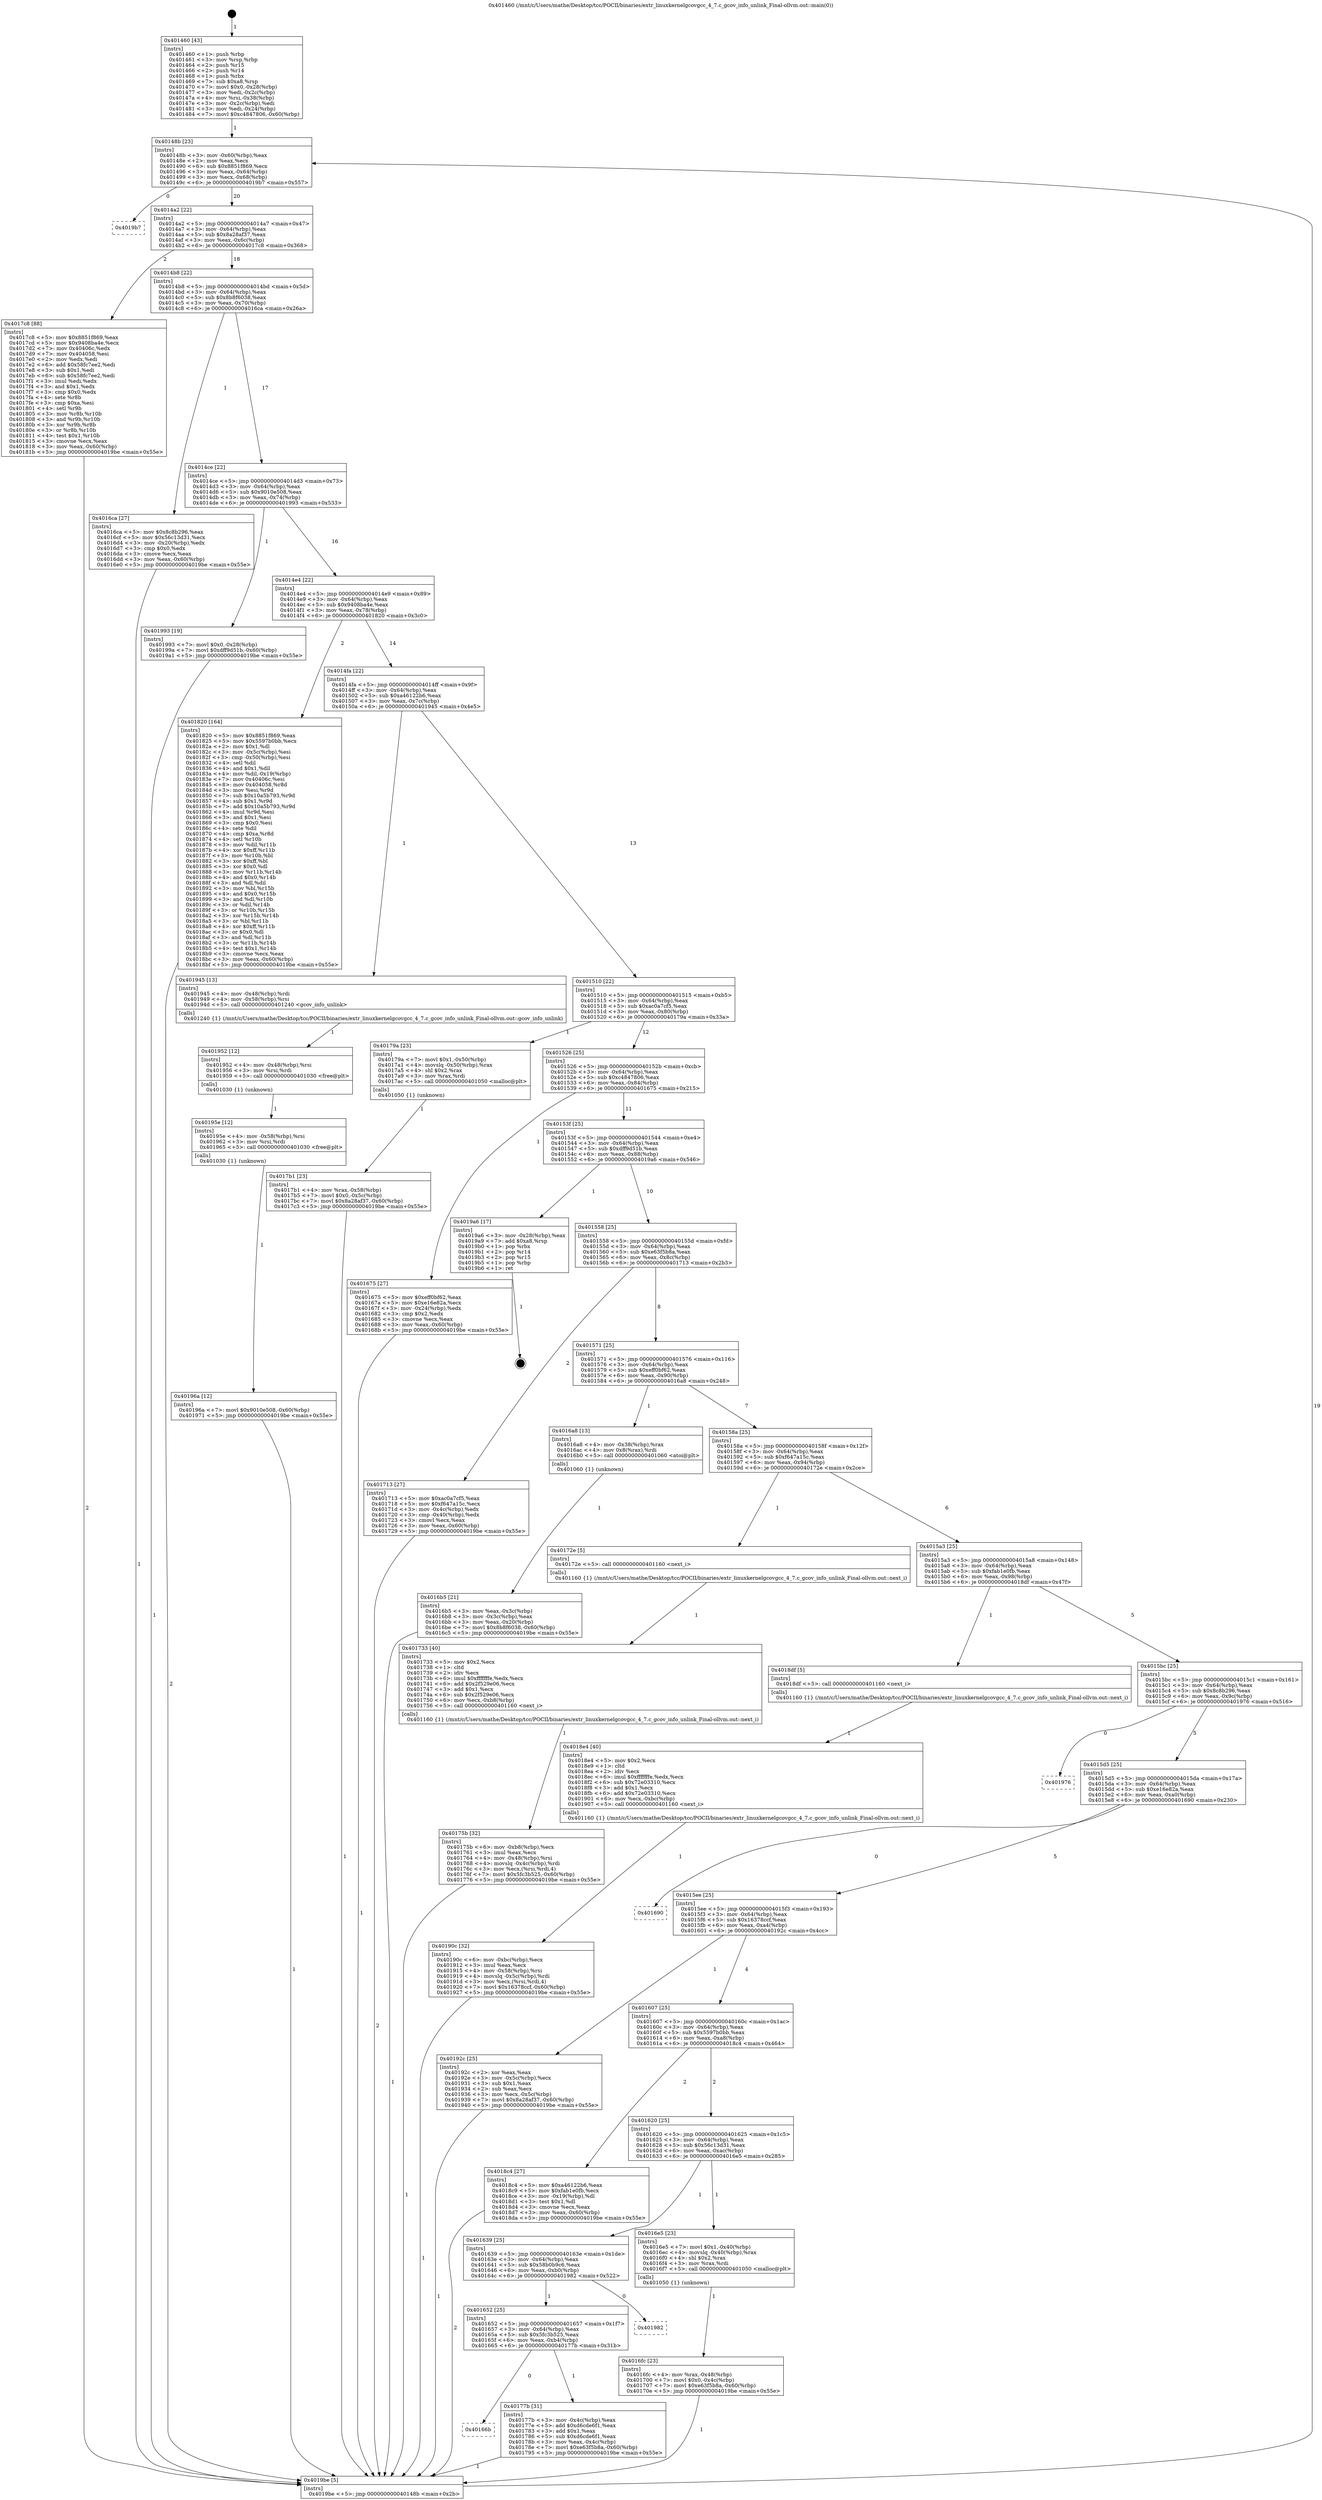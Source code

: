 digraph "0x401460" {
  label = "0x401460 (/mnt/c/Users/mathe/Desktop/tcc/POCII/binaries/extr_linuxkernelgcovgcc_4_7.c_gcov_info_unlink_Final-ollvm.out::main(0))"
  labelloc = "t"
  node[shape=record]

  Entry [label="",width=0.3,height=0.3,shape=circle,fillcolor=black,style=filled]
  "0x40148b" [label="{
     0x40148b [23]\l
     | [instrs]\l
     &nbsp;&nbsp;0x40148b \<+3\>: mov -0x60(%rbp),%eax\l
     &nbsp;&nbsp;0x40148e \<+2\>: mov %eax,%ecx\l
     &nbsp;&nbsp;0x401490 \<+6\>: sub $0x8851f869,%ecx\l
     &nbsp;&nbsp;0x401496 \<+3\>: mov %eax,-0x64(%rbp)\l
     &nbsp;&nbsp;0x401499 \<+3\>: mov %ecx,-0x68(%rbp)\l
     &nbsp;&nbsp;0x40149c \<+6\>: je 00000000004019b7 \<main+0x557\>\l
  }"]
  "0x4019b7" [label="{
     0x4019b7\l
  }", style=dashed]
  "0x4014a2" [label="{
     0x4014a2 [22]\l
     | [instrs]\l
     &nbsp;&nbsp;0x4014a2 \<+5\>: jmp 00000000004014a7 \<main+0x47\>\l
     &nbsp;&nbsp;0x4014a7 \<+3\>: mov -0x64(%rbp),%eax\l
     &nbsp;&nbsp;0x4014aa \<+5\>: sub $0x8a28af37,%eax\l
     &nbsp;&nbsp;0x4014af \<+3\>: mov %eax,-0x6c(%rbp)\l
     &nbsp;&nbsp;0x4014b2 \<+6\>: je 00000000004017c8 \<main+0x368\>\l
  }"]
  Exit [label="",width=0.3,height=0.3,shape=circle,fillcolor=black,style=filled,peripheries=2]
  "0x4017c8" [label="{
     0x4017c8 [88]\l
     | [instrs]\l
     &nbsp;&nbsp;0x4017c8 \<+5\>: mov $0x8851f869,%eax\l
     &nbsp;&nbsp;0x4017cd \<+5\>: mov $0x9408ba4e,%ecx\l
     &nbsp;&nbsp;0x4017d2 \<+7\>: mov 0x40406c,%edx\l
     &nbsp;&nbsp;0x4017d9 \<+7\>: mov 0x404058,%esi\l
     &nbsp;&nbsp;0x4017e0 \<+2\>: mov %edx,%edi\l
     &nbsp;&nbsp;0x4017e2 \<+6\>: add $0x58fc7ee2,%edi\l
     &nbsp;&nbsp;0x4017e8 \<+3\>: sub $0x1,%edi\l
     &nbsp;&nbsp;0x4017eb \<+6\>: sub $0x58fc7ee2,%edi\l
     &nbsp;&nbsp;0x4017f1 \<+3\>: imul %edi,%edx\l
     &nbsp;&nbsp;0x4017f4 \<+3\>: and $0x1,%edx\l
     &nbsp;&nbsp;0x4017f7 \<+3\>: cmp $0x0,%edx\l
     &nbsp;&nbsp;0x4017fa \<+4\>: sete %r8b\l
     &nbsp;&nbsp;0x4017fe \<+3\>: cmp $0xa,%esi\l
     &nbsp;&nbsp;0x401801 \<+4\>: setl %r9b\l
     &nbsp;&nbsp;0x401805 \<+3\>: mov %r8b,%r10b\l
     &nbsp;&nbsp;0x401808 \<+3\>: and %r9b,%r10b\l
     &nbsp;&nbsp;0x40180b \<+3\>: xor %r9b,%r8b\l
     &nbsp;&nbsp;0x40180e \<+3\>: or %r8b,%r10b\l
     &nbsp;&nbsp;0x401811 \<+4\>: test $0x1,%r10b\l
     &nbsp;&nbsp;0x401815 \<+3\>: cmovne %ecx,%eax\l
     &nbsp;&nbsp;0x401818 \<+3\>: mov %eax,-0x60(%rbp)\l
     &nbsp;&nbsp;0x40181b \<+5\>: jmp 00000000004019be \<main+0x55e\>\l
  }"]
  "0x4014b8" [label="{
     0x4014b8 [22]\l
     | [instrs]\l
     &nbsp;&nbsp;0x4014b8 \<+5\>: jmp 00000000004014bd \<main+0x5d\>\l
     &nbsp;&nbsp;0x4014bd \<+3\>: mov -0x64(%rbp),%eax\l
     &nbsp;&nbsp;0x4014c0 \<+5\>: sub $0x8b8f6038,%eax\l
     &nbsp;&nbsp;0x4014c5 \<+3\>: mov %eax,-0x70(%rbp)\l
     &nbsp;&nbsp;0x4014c8 \<+6\>: je 00000000004016ca \<main+0x26a\>\l
  }"]
  "0x40196a" [label="{
     0x40196a [12]\l
     | [instrs]\l
     &nbsp;&nbsp;0x40196a \<+7\>: movl $0x9010e508,-0x60(%rbp)\l
     &nbsp;&nbsp;0x401971 \<+5\>: jmp 00000000004019be \<main+0x55e\>\l
  }"]
  "0x4016ca" [label="{
     0x4016ca [27]\l
     | [instrs]\l
     &nbsp;&nbsp;0x4016ca \<+5\>: mov $0x8c8b296,%eax\l
     &nbsp;&nbsp;0x4016cf \<+5\>: mov $0x56c13d31,%ecx\l
     &nbsp;&nbsp;0x4016d4 \<+3\>: mov -0x20(%rbp),%edx\l
     &nbsp;&nbsp;0x4016d7 \<+3\>: cmp $0x0,%edx\l
     &nbsp;&nbsp;0x4016da \<+3\>: cmove %ecx,%eax\l
     &nbsp;&nbsp;0x4016dd \<+3\>: mov %eax,-0x60(%rbp)\l
     &nbsp;&nbsp;0x4016e0 \<+5\>: jmp 00000000004019be \<main+0x55e\>\l
  }"]
  "0x4014ce" [label="{
     0x4014ce [22]\l
     | [instrs]\l
     &nbsp;&nbsp;0x4014ce \<+5\>: jmp 00000000004014d3 \<main+0x73\>\l
     &nbsp;&nbsp;0x4014d3 \<+3\>: mov -0x64(%rbp),%eax\l
     &nbsp;&nbsp;0x4014d6 \<+5\>: sub $0x9010e508,%eax\l
     &nbsp;&nbsp;0x4014db \<+3\>: mov %eax,-0x74(%rbp)\l
     &nbsp;&nbsp;0x4014de \<+6\>: je 0000000000401993 \<main+0x533\>\l
  }"]
  "0x40195e" [label="{
     0x40195e [12]\l
     | [instrs]\l
     &nbsp;&nbsp;0x40195e \<+4\>: mov -0x58(%rbp),%rsi\l
     &nbsp;&nbsp;0x401962 \<+3\>: mov %rsi,%rdi\l
     &nbsp;&nbsp;0x401965 \<+5\>: call 0000000000401030 \<free@plt\>\l
     | [calls]\l
     &nbsp;&nbsp;0x401030 \{1\} (unknown)\l
  }"]
  "0x401993" [label="{
     0x401993 [19]\l
     | [instrs]\l
     &nbsp;&nbsp;0x401993 \<+7\>: movl $0x0,-0x28(%rbp)\l
     &nbsp;&nbsp;0x40199a \<+7\>: movl $0xdff9d51b,-0x60(%rbp)\l
     &nbsp;&nbsp;0x4019a1 \<+5\>: jmp 00000000004019be \<main+0x55e\>\l
  }"]
  "0x4014e4" [label="{
     0x4014e4 [22]\l
     | [instrs]\l
     &nbsp;&nbsp;0x4014e4 \<+5\>: jmp 00000000004014e9 \<main+0x89\>\l
     &nbsp;&nbsp;0x4014e9 \<+3\>: mov -0x64(%rbp),%eax\l
     &nbsp;&nbsp;0x4014ec \<+5\>: sub $0x9408ba4e,%eax\l
     &nbsp;&nbsp;0x4014f1 \<+3\>: mov %eax,-0x78(%rbp)\l
     &nbsp;&nbsp;0x4014f4 \<+6\>: je 0000000000401820 \<main+0x3c0\>\l
  }"]
  "0x401952" [label="{
     0x401952 [12]\l
     | [instrs]\l
     &nbsp;&nbsp;0x401952 \<+4\>: mov -0x48(%rbp),%rsi\l
     &nbsp;&nbsp;0x401956 \<+3\>: mov %rsi,%rdi\l
     &nbsp;&nbsp;0x401959 \<+5\>: call 0000000000401030 \<free@plt\>\l
     | [calls]\l
     &nbsp;&nbsp;0x401030 \{1\} (unknown)\l
  }"]
  "0x401820" [label="{
     0x401820 [164]\l
     | [instrs]\l
     &nbsp;&nbsp;0x401820 \<+5\>: mov $0x8851f869,%eax\l
     &nbsp;&nbsp;0x401825 \<+5\>: mov $0x5597b0bb,%ecx\l
     &nbsp;&nbsp;0x40182a \<+2\>: mov $0x1,%dl\l
     &nbsp;&nbsp;0x40182c \<+3\>: mov -0x5c(%rbp),%esi\l
     &nbsp;&nbsp;0x40182f \<+3\>: cmp -0x50(%rbp),%esi\l
     &nbsp;&nbsp;0x401832 \<+4\>: setl %dil\l
     &nbsp;&nbsp;0x401836 \<+4\>: and $0x1,%dil\l
     &nbsp;&nbsp;0x40183a \<+4\>: mov %dil,-0x19(%rbp)\l
     &nbsp;&nbsp;0x40183e \<+7\>: mov 0x40406c,%esi\l
     &nbsp;&nbsp;0x401845 \<+8\>: mov 0x404058,%r8d\l
     &nbsp;&nbsp;0x40184d \<+3\>: mov %esi,%r9d\l
     &nbsp;&nbsp;0x401850 \<+7\>: sub $0x10a5b793,%r9d\l
     &nbsp;&nbsp;0x401857 \<+4\>: sub $0x1,%r9d\l
     &nbsp;&nbsp;0x40185b \<+7\>: add $0x10a5b793,%r9d\l
     &nbsp;&nbsp;0x401862 \<+4\>: imul %r9d,%esi\l
     &nbsp;&nbsp;0x401866 \<+3\>: and $0x1,%esi\l
     &nbsp;&nbsp;0x401869 \<+3\>: cmp $0x0,%esi\l
     &nbsp;&nbsp;0x40186c \<+4\>: sete %dil\l
     &nbsp;&nbsp;0x401870 \<+4\>: cmp $0xa,%r8d\l
     &nbsp;&nbsp;0x401874 \<+4\>: setl %r10b\l
     &nbsp;&nbsp;0x401878 \<+3\>: mov %dil,%r11b\l
     &nbsp;&nbsp;0x40187b \<+4\>: xor $0xff,%r11b\l
     &nbsp;&nbsp;0x40187f \<+3\>: mov %r10b,%bl\l
     &nbsp;&nbsp;0x401882 \<+3\>: xor $0xff,%bl\l
     &nbsp;&nbsp;0x401885 \<+3\>: xor $0x0,%dl\l
     &nbsp;&nbsp;0x401888 \<+3\>: mov %r11b,%r14b\l
     &nbsp;&nbsp;0x40188b \<+4\>: and $0x0,%r14b\l
     &nbsp;&nbsp;0x40188f \<+3\>: and %dl,%dil\l
     &nbsp;&nbsp;0x401892 \<+3\>: mov %bl,%r15b\l
     &nbsp;&nbsp;0x401895 \<+4\>: and $0x0,%r15b\l
     &nbsp;&nbsp;0x401899 \<+3\>: and %dl,%r10b\l
     &nbsp;&nbsp;0x40189c \<+3\>: or %dil,%r14b\l
     &nbsp;&nbsp;0x40189f \<+3\>: or %r10b,%r15b\l
     &nbsp;&nbsp;0x4018a2 \<+3\>: xor %r15b,%r14b\l
     &nbsp;&nbsp;0x4018a5 \<+3\>: or %bl,%r11b\l
     &nbsp;&nbsp;0x4018a8 \<+4\>: xor $0xff,%r11b\l
     &nbsp;&nbsp;0x4018ac \<+3\>: or $0x0,%dl\l
     &nbsp;&nbsp;0x4018af \<+3\>: and %dl,%r11b\l
     &nbsp;&nbsp;0x4018b2 \<+3\>: or %r11b,%r14b\l
     &nbsp;&nbsp;0x4018b5 \<+4\>: test $0x1,%r14b\l
     &nbsp;&nbsp;0x4018b9 \<+3\>: cmovne %ecx,%eax\l
     &nbsp;&nbsp;0x4018bc \<+3\>: mov %eax,-0x60(%rbp)\l
     &nbsp;&nbsp;0x4018bf \<+5\>: jmp 00000000004019be \<main+0x55e\>\l
  }"]
  "0x4014fa" [label="{
     0x4014fa [22]\l
     | [instrs]\l
     &nbsp;&nbsp;0x4014fa \<+5\>: jmp 00000000004014ff \<main+0x9f\>\l
     &nbsp;&nbsp;0x4014ff \<+3\>: mov -0x64(%rbp),%eax\l
     &nbsp;&nbsp;0x401502 \<+5\>: sub $0xa46122b6,%eax\l
     &nbsp;&nbsp;0x401507 \<+3\>: mov %eax,-0x7c(%rbp)\l
     &nbsp;&nbsp;0x40150a \<+6\>: je 0000000000401945 \<main+0x4e5\>\l
  }"]
  "0x40190c" [label="{
     0x40190c [32]\l
     | [instrs]\l
     &nbsp;&nbsp;0x40190c \<+6\>: mov -0xbc(%rbp),%ecx\l
     &nbsp;&nbsp;0x401912 \<+3\>: imul %eax,%ecx\l
     &nbsp;&nbsp;0x401915 \<+4\>: mov -0x58(%rbp),%rsi\l
     &nbsp;&nbsp;0x401919 \<+4\>: movslq -0x5c(%rbp),%rdi\l
     &nbsp;&nbsp;0x40191d \<+3\>: mov %ecx,(%rsi,%rdi,4)\l
     &nbsp;&nbsp;0x401920 \<+7\>: movl $0x16378ccf,-0x60(%rbp)\l
     &nbsp;&nbsp;0x401927 \<+5\>: jmp 00000000004019be \<main+0x55e\>\l
  }"]
  "0x401945" [label="{
     0x401945 [13]\l
     | [instrs]\l
     &nbsp;&nbsp;0x401945 \<+4\>: mov -0x48(%rbp),%rdi\l
     &nbsp;&nbsp;0x401949 \<+4\>: mov -0x58(%rbp),%rsi\l
     &nbsp;&nbsp;0x40194d \<+5\>: call 0000000000401240 \<gcov_info_unlink\>\l
     | [calls]\l
     &nbsp;&nbsp;0x401240 \{1\} (/mnt/c/Users/mathe/Desktop/tcc/POCII/binaries/extr_linuxkernelgcovgcc_4_7.c_gcov_info_unlink_Final-ollvm.out::gcov_info_unlink)\l
  }"]
  "0x401510" [label="{
     0x401510 [22]\l
     | [instrs]\l
     &nbsp;&nbsp;0x401510 \<+5\>: jmp 0000000000401515 \<main+0xb5\>\l
     &nbsp;&nbsp;0x401515 \<+3\>: mov -0x64(%rbp),%eax\l
     &nbsp;&nbsp;0x401518 \<+5\>: sub $0xac0a7cf5,%eax\l
     &nbsp;&nbsp;0x40151d \<+3\>: mov %eax,-0x80(%rbp)\l
     &nbsp;&nbsp;0x401520 \<+6\>: je 000000000040179a \<main+0x33a\>\l
  }"]
  "0x4018e4" [label="{
     0x4018e4 [40]\l
     | [instrs]\l
     &nbsp;&nbsp;0x4018e4 \<+5\>: mov $0x2,%ecx\l
     &nbsp;&nbsp;0x4018e9 \<+1\>: cltd\l
     &nbsp;&nbsp;0x4018ea \<+2\>: idiv %ecx\l
     &nbsp;&nbsp;0x4018ec \<+6\>: imul $0xfffffffe,%edx,%ecx\l
     &nbsp;&nbsp;0x4018f2 \<+6\>: sub $0x72e03310,%ecx\l
     &nbsp;&nbsp;0x4018f8 \<+3\>: add $0x1,%ecx\l
     &nbsp;&nbsp;0x4018fb \<+6\>: add $0x72e03310,%ecx\l
     &nbsp;&nbsp;0x401901 \<+6\>: mov %ecx,-0xbc(%rbp)\l
     &nbsp;&nbsp;0x401907 \<+5\>: call 0000000000401160 \<next_i\>\l
     | [calls]\l
     &nbsp;&nbsp;0x401160 \{1\} (/mnt/c/Users/mathe/Desktop/tcc/POCII/binaries/extr_linuxkernelgcovgcc_4_7.c_gcov_info_unlink_Final-ollvm.out::next_i)\l
  }"]
  "0x40179a" [label="{
     0x40179a [23]\l
     | [instrs]\l
     &nbsp;&nbsp;0x40179a \<+7\>: movl $0x1,-0x50(%rbp)\l
     &nbsp;&nbsp;0x4017a1 \<+4\>: movslq -0x50(%rbp),%rax\l
     &nbsp;&nbsp;0x4017a5 \<+4\>: shl $0x2,%rax\l
     &nbsp;&nbsp;0x4017a9 \<+3\>: mov %rax,%rdi\l
     &nbsp;&nbsp;0x4017ac \<+5\>: call 0000000000401050 \<malloc@plt\>\l
     | [calls]\l
     &nbsp;&nbsp;0x401050 \{1\} (unknown)\l
  }"]
  "0x401526" [label="{
     0x401526 [25]\l
     | [instrs]\l
     &nbsp;&nbsp;0x401526 \<+5\>: jmp 000000000040152b \<main+0xcb\>\l
     &nbsp;&nbsp;0x40152b \<+3\>: mov -0x64(%rbp),%eax\l
     &nbsp;&nbsp;0x40152e \<+5\>: sub $0xc4847806,%eax\l
     &nbsp;&nbsp;0x401533 \<+6\>: mov %eax,-0x84(%rbp)\l
     &nbsp;&nbsp;0x401539 \<+6\>: je 0000000000401675 \<main+0x215\>\l
  }"]
  "0x4017b1" [label="{
     0x4017b1 [23]\l
     | [instrs]\l
     &nbsp;&nbsp;0x4017b1 \<+4\>: mov %rax,-0x58(%rbp)\l
     &nbsp;&nbsp;0x4017b5 \<+7\>: movl $0x0,-0x5c(%rbp)\l
     &nbsp;&nbsp;0x4017bc \<+7\>: movl $0x8a28af37,-0x60(%rbp)\l
     &nbsp;&nbsp;0x4017c3 \<+5\>: jmp 00000000004019be \<main+0x55e\>\l
  }"]
  "0x401675" [label="{
     0x401675 [27]\l
     | [instrs]\l
     &nbsp;&nbsp;0x401675 \<+5\>: mov $0xeff0bf62,%eax\l
     &nbsp;&nbsp;0x40167a \<+5\>: mov $0xe16e82a,%ecx\l
     &nbsp;&nbsp;0x40167f \<+3\>: mov -0x24(%rbp),%edx\l
     &nbsp;&nbsp;0x401682 \<+3\>: cmp $0x2,%edx\l
     &nbsp;&nbsp;0x401685 \<+3\>: cmovne %ecx,%eax\l
     &nbsp;&nbsp;0x401688 \<+3\>: mov %eax,-0x60(%rbp)\l
     &nbsp;&nbsp;0x40168b \<+5\>: jmp 00000000004019be \<main+0x55e\>\l
  }"]
  "0x40153f" [label="{
     0x40153f [25]\l
     | [instrs]\l
     &nbsp;&nbsp;0x40153f \<+5\>: jmp 0000000000401544 \<main+0xe4\>\l
     &nbsp;&nbsp;0x401544 \<+3\>: mov -0x64(%rbp),%eax\l
     &nbsp;&nbsp;0x401547 \<+5\>: sub $0xdff9d51b,%eax\l
     &nbsp;&nbsp;0x40154c \<+6\>: mov %eax,-0x88(%rbp)\l
     &nbsp;&nbsp;0x401552 \<+6\>: je 00000000004019a6 \<main+0x546\>\l
  }"]
  "0x4019be" [label="{
     0x4019be [5]\l
     | [instrs]\l
     &nbsp;&nbsp;0x4019be \<+5\>: jmp 000000000040148b \<main+0x2b\>\l
  }"]
  "0x401460" [label="{
     0x401460 [43]\l
     | [instrs]\l
     &nbsp;&nbsp;0x401460 \<+1\>: push %rbp\l
     &nbsp;&nbsp;0x401461 \<+3\>: mov %rsp,%rbp\l
     &nbsp;&nbsp;0x401464 \<+2\>: push %r15\l
     &nbsp;&nbsp;0x401466 \<+2\>: push %r14\l
     &nbsp;&nbsp;0x401468 \<+1\>: push %rbx\l
     &nbsp;&nbsp;0x401469 \<+7\>: sub $0xa8,%rsp\l
     &nbsp;&nbsp;0x401470 \<+7\>: movl $0x0,-0x28(%rbp)\l
     &nbsp;&nbsp;0x401477 \<+3\>: mov %edi,-0x2c(%rbp)\l
     &nbsp;&nbsp;0x40147a \<+4\>: mov %rsi,-0x38(%rbp)\l
     &nbsp;&nbsp;0x40147e \<+3\>: mov -0x2c(%rbp),%edi\l
     &nbsp;&nbsp;0x401481 \<+3\>: mov %edi,-0x24(%rbp)\l
     &nbsp;&nbsp;0x401484 \<+7\>: movl $0xc4847806,-0x60(%rbp)\l
  }"]
  "0x40166b" [label="{
     0x40166b\l
  }", style=dashed]
  "0x4019a6" [label="{
     0x4019a6 [17]\l
     | [instrs]\l
     &nbsp;&nbsp;0x4019a6 \<+3\>: mov -0x28(%rbp),%eax\l
     &nbsp;&nbsp;0x4019a9 \<+7\>: add $0xa8,%rsp\l
     &nbsp;&nbsp;0x4019b0 \<+1\>: pop %rbx\l
     &nbsp;&nbsp;0x4019b1 \<+2\>: pop %r14\l
     &nbsp;&nbsp;0x4019b3 \<+2\>: pop %r15\l
     &nbsp;&nbsp;0x4019b5 \<+1\>: pop %rbp\l
     &nbsp;&nbsp;0x4019b6 \<+1\>: ret\l
  }"]
  "0x401558" [label="{
     0x401558 [25]\l
     | [instrs]\l
     &nbsp;&nbsp;0x401558 \<+5\>: jmp 000000000040155d \<main+0xfd\>\l
     &nbsp;&nbsp;0x40155d \<+3\>: mov -0x64(%rbp),%eax\l
     &nbsp;&nbsp;0x401560 \<+5\>: sub $0xe63f5b8a,%eax\l
     &nbsp;&nbsp;0x401565 \<+6\>: mov %eax,-0x8c(%rbp)\l
     &nbsp;&nbsp;0x40156b \<+6\>: je 0000000000401713 \<main+0x2b3\>\l
  }"]
  "0x40177b" [label="{
     0x40177b [31]\l
     | [instrs]\l
     &nbsp;&nbsp;0x40177b \<+3\>: mov -0x4c(%rbp),%eax\l
     &nbsp;&nbsp;0x40177e \<+5\>: add $0xd6cde6f1,%eax\l
     &nbsp;&nbsp;0x401783 \<+3\>: add $0x1,%eax\l
     &nbsp;&nbsp;0x401786 \<+5\>: sub $0xd6cde6f1,%eax\l
     &nbsp;&nbsp;0x40178b \<+3\>: mov %eax,-0x4c(%rbp)\l
     &nbsp;&nbsp;0x40178e \<+7\>: movl $0xe63f5b8a,-0x60(%rbp)\l
     &nbsp;&nbsp;0x401795 \<+5\>: jmp 00000000004019be \<main+0x55e\>\l
  }"]
  "0x401713" [label="{
     0x401713 [27]\l
     | [instrs]\l
     &nbsp;&nbsp;0x401713 \<+5\>: mov $0xac0a7cf5,%eax\l
     &nbsp;&nbsp;0x401718 \<+5\>: mov $0xf647a15c,%ecx\l
     &nbsp;&nbsp;0x40171d \<+3\>: mov -0x4c(%rbp),%edx\l
     &nbsp;&nbsp;0x401720 \<+3\>: cmp -0x40(%rbp),%edx\l
     &nbsp;&nbsp;0x401723 \<+3\>: cmovl %ecx,%eax\l
     &nbsp;&nbsp;0x401726 \<+3\>: mov %eax,-0x60(%rbp)\l
     &nbsp;&nbsp;0x401729 \<+5\>: jmp 00000000004019be \<main+0x55e\>\l
  }"]
  "0x401571" [label="{
     0x401571 [25]\l
     | [instrs]\l
     &nbsp;&nbsp;0x401571 \<+5\>: jmp 0000000000401576 \<main+0x116\>\l
     &nbsp;&nbsp;0x401576 \<+3\>: mov -0x64(%rbp),%eax\l
     &nbsp;&nbsp;0x401579 \<+5\>: sub $0xeff0bf62,%eax\l
     &nbsp;&nbsp;0x40157e \<+6\>: mov %eax,-0x90(%rbp)\l
     &nbsp;&nbsp;0x401584 \<+6\>: je 00000000004016a8 \<main+0x248\>\l
  }"]
  "0x401652" [label="{
     0x401652 [25]\l
     | [instrs]\l
     &nbsp;&nbsp;0x401652 \<+5\>: jmp 0000000000401657 \<main+0x1f7\>\l
     &nbsp;&nbsp;0x401657 \<+3\>: mov -0x64(%rbp),%eax\l
     &nbsp;&nbsp;0x40165a \<+5\>: sub $0x5fc3b525,%eax\l
     &nbsp;&nbsp;0x40165f \<+6\>: mov %eax,-0xb4(%rbp)\l
     &nbsp;&nbsp;0x401665 \<+6\>: je 000000000040177b \<main+0x31b\>\l
  }"]
  "0x4016a8" [label="{
     0x4016a8 [13]\l
     | [instrs]\l
     &nbsp;&nbsp;0x4016a8 \<+4\>: mov -0x38(%rbp),%rax\l
     &nbsp;&nbsp;0x4016ac \<+4\>: mov 0x8(%rax),%rdi\l
     &nbsp;&nbsp;0x4016b0 \<+5\>: call 0000000000401060 \<atoi@plt\>\l
     | [calls]\l
     &nbsp;&nbsp;0x401060 \{1\} (unknown)\l
  }"]
  "0x40158a" [label="{
     0x40158a [25]\l
     | [instrs]\l
     &nbsp;&nbsp;0x40158a \<+5\>: jmp 000000000040158f \<main+0x12f\>\l
     &nbsp;&nbsp;0x40158f \<+3\>: mov -0x64(%rbp),%eax\l
     &nbsp;&nbsp;0x401592 \<+5\>: sub $0xf647a15c,%eax\l
     &nbsp;&nbsp;0x401597 \<+6\>: mov %eax,-0x94(%rbp)\l
     &nbsp;&nbsp;0x40159d \<+6\>: je 000000000040172e \<main+0x2ce\>\l
  }"]
  "0x4016b5" [label="{
     0x4016b5 [21]\l
     | [instrs]\l
     &nbsp;&nbsp;0x4016b5 \<+3\>: mov %eax,-0x3c(%rbp)\l
     &nbsp;&nbsp;0x4016b8 \<+3\>: mov -0x3c(%rbp),%eax\l
     &nbsp;&nbsp;0x4016bb \<+3\>: mov %eax,-0x20(%rbp)\l
     &nbsp;&nbsp;0x4016be \<+7\>: movl $0x8b8f6038,-0x60(%rbp)\l
     &nbsp;&nbsp;0x4016c5 \<+5\>: jmp 00000000004019be \<main+0x55e\>\l
  }"]
  "0x401982" [label="{
     0x401982\l
  }", style=dashed]
  "0x40172e" [label="{
     0x40172e [5]\l
     | [instrs]\l
     &nbsp;&nbsp;0x40172e \<+5\>: call 0000000000401160 \<next_i\>\l
     | [calls]\l
     &nbsp;&nbsp;0x401160 \{1\} (/mnt/c/Users/mathe/Desktop/tcc/POCII/binaries/extr_linuxkernelgcovgcc_4_7.c_gcov_info_unlink_Final-ollvm.out::next_i)\l
  }"]
  "0x4015a3" [label="{
     0x4015a3 [25]\l
     | [instrs]\l
     &nbsp;&nbsp;0x4015a3 \<+5\>: jmp 00000000004015a8 \<main+0x148\>\l
     &nbsp;&nbsp;0x4015a8 \<+3\>: mov -0x64(%rbp),%eax\l
     &nbsp;&nbsp;0x4015ab \<+5\>: sub $0xfab1e0fb,%eax\l
     &nbsp;&nbsp;0x4015b0 \<+6\>: mov %eax,-0x98(%rbp)\l
     &nbsp;&nbsp;0x4015b6 \<+6\>: je 00000000004018df \<main+0x47f\>\l
  }"]
  "0x40175b" [label="{
     0x40175b [32]\l
     | [instrs]\l
     &nbsp;&nbsp;0x40175b \<+6\>: mov -0xb8(%rbp),%ecx\l
     &nbsp;&nbsp;0x401761 \<+3\>: imul %eax,%ecx\l
     &nbsp;&nbsp;0x401764 \<+4\>: mov -0x48(%rbp),%rsi\l
     &nbsp;&nbsp;0x401768 \<+4\>: movslq -0x4c(%rbp),%rdi\l
     &nbsp;&nbsp;0x40176c \<+3\>: mov %ecx,(%rsi,%rdi,4)\l
     &nbsp;&nbsp;0x40176f \<+7\>: movl $0x5fc3b525,-0x60(%rbp)\l
     &nbsp;&nbsp;0x401776 \<+5\>: jmp 00000000004019be \<main+0x55e\>\l
  }"]
  "0x4018df" [label="{
     0x4018df [5]\l
     | [instrs]\l
     &nbsp;&nbsp;0x4018df \<+5\>: call 0000000000401160 \<next_i\>\l
     | [calls]\l
     &nbsp;&nbsp;0x401160 \{1\} (/mnt/c/Users/mathe/Desktop/tcc/POCII/binaries/extr_linuxkernelgcovgcc_4_7.c_gcov_info_unlink_Final-ollvm.out::next_i)\l
  }"]
  "0x4015bc" [label="{
     0x4015bc [25]\l
     | [instrs]\l
     &nbsp;&nbsp;0x4015bc \<+5\>: jmp 00000000004015c1 \<main+0x161\>\l
     &nbsp;&nbsp;0x4015c1 \<+3\>: mov -0x64(%rbp),%eax\l
     &nbsp;&nbsp;0x4015c4 \<+5\>: sub $0x8c8b296,%eax\l
     &nbsp;&nbsp;0x4015c9 \<+6\>: mov %eax,-0x9c(%rbp)\l
     &nbsp;&nbsp;0x4015cf \<+6\>: je 0000000000401976 \<main+0x516\>\l
  }"]
  "0x401733" [label="{
     0x401733 [40]\l
     | [instrs]\l
     &nbsp;&nbsp;0x401733 \<+5\>: mov $0x2,%ecx\l
     &nbsp;&nbsp;0x401738 \<+1\>: cltd\l
     &nbsp;&nbsp;0x401739 \<+2\>: idiv %ecx\l
     &nbsp;&nbsp;0x40173b \<+6\>: imul $0xfffffffe,%edx,%ecx\l
     &nbsp;&nbsp;0x401741 \<+6\>: add $0x2f529e06,%ecx\l
     &nbsp;&nbsp;0x401747 \<+3\>: add $0x1,%ecx\l
     &nbsp;&nbsp;0x40174a \<+6\>: sub $0x2f529e06,%ecx\l
     &nbsp;&nbsp;0x401750 \<+6\>: mov %ecx,-0xb8(%rbp)\l
     &nbsp;&nbsp;0x401756 \<+5\>: call 0000000000401160 \<next_i\>\l
     | [calls]\l
     &nbsp;&nbsp;0x401160 \{1\} (/mnt/c/Users/mathe/Desktop/tcc/POCII/binaries/extr_linuxkernelgcovgcc_4_7.c_gcov_info_unlink_Final-ollvm.out::next_i)\l
  }"]
  "0x401976" [label="{
     0x401976\l
  }", style=dashed]
  "0x4015d5" [label="{
     0x4015d5 [25]\l
     | [instrs]\l
     &nbsp;&nbsp;0x4015d5 \<+5\>: jmp 00000000004015da \<main+0x17a\>\l
     &nbsp;&nbsp;0x4015da \<+3\>: mov -0x64(%rbp),%eax\l
     &nbsp;&nbsp;0x4015dd \<+5\>: sub $0xe16e82a,%eax\l
     &nbsp;&nbsp;0x4015e2 \<+6\>: mov %eax,-0xa0(%rbp)\l
     &nbsp;&nbsp;0x4015e8 \<+6\>: je 0000000000401690 \<main+0x230\>\l
  }"]
  "0x4016fc" [label="{
     0x4016fc [23]\l
     | [instrs]\l
     &nbsp;&nbsp;0x4016fc \<+4\>: mov %rax,-0x48(%rbp)\l
     &nbsp;&nbsp;0x401700 \<+7\>: movl $0x0,-0x4c(%rbp)\l
     &nbsp;&nbsp;0x401707 \<+7\>: movl $0xe63f5b8a,-0x60(%rbp)\l
     &nbsp;&nbsp;0x40170e \<+5\>: jmp 00000000004019be \<main+0x55e\>\l
  }"]
  "0x401690" [label="{
     0x401690\l
  }", style=dashed]
  "0x4015ee" [label="{
     0x4015ee [25]\l
     | [instrs]\l
     &nbsp;&nbsp;0x4015ee \<+5\>: jmp 00000000004015f3 \<main+0x193\>\l
     &nbsp;&nbsp;0x4015f3 \<+3\>: mov -0x64(%rbp),%eax\l
     &nbsp;&nbsp;0x4015f6 \<+5\>: sub $0x16378ccf,%eax\l
     &nbsp;&nbsp;0x4015fb \<+6\>: mov %eax,-0xa4(%rbp)\l
     &nbsp;&nbsp;0x401601 \<+6\>: je 000000000040192c \<main+0x4cc\>\l
  }"]
  "0x401639" [label="{
     0x401639 [25]\l
     | [instrs]\l
     &nbsp;&nbsp;0x401639 \<+5\>: jmp 000000000040163e \<main+0x1de\>\l
     &nbsp;&nbsp;0x40163e \<+3\>: mov -0x64(%rbp),%eax\l
     &nbsp;&nbsp;0x401641 \<+5\>: sub $0x58b0b9c6,%eax\l
     &nbsp;&nbsp;0x401646 \<+6\>: mov %eax,-0xb0(%rbp)\l
     &nbsp;&nbsp;0x40164c \<+6\>: je 0000000000401982 \<main+0x522\>\l
  }"]
  "0x40192c" [label="{
     0x40192c [25]\l
     | [instrs]\l
     &nbsp;&nbsp;0x40192c \<+2\>: xor %eax,%eax\l
     &nbsp;&nbsp;0x40192e \<+3\>: mov -0x5c(%rbp),%ecx\l
     &nbsp;&nbsp;0x401931 \<+3\>: sub $0x1,%eax\l
     &nbsp;&nbsp;0x401934 \<+2\>: sub %eax,%ecx\l
     &nbsp;&nbsp;0x401936 \<+3\>: mov %ecx,-0x5c(%rbp)\l
     &nbsp;&nbsp;0x401939 \<+7\>: movl $0x8a28af37,-0x60(%rbp)\l
     &nbsp;&nbsp;0x401940 \<+5\>: jmp 00000000004019be \<main+0x55e\>\l
  }"]
  "0x401607" [label="{
     0x401607 [25]\l
     | [instrs]\l
     &nbsp;&nbsp;0x401607 \<+5\>: jmp 000000000040160c \<main+0x1ac\>\l
     &nbsp;&nbsp;0x40160c \<+3\>: mov -0x64(%rbp),%eax\l
     &nbsp;&nbsp;0x40160f \<+5\>: sub $0x5597b0bb,%eax\l
     &nbsp;&nbsp;0x401614 \<+6\>: mov %eax,-0xa8(%rbp)\l
     &nbsp;&nbsp;0x40161a \<+6\>: je 00000000004018c4 \<main+0x464\>\l
  }"]
  "0x4016e5" [label="{
     0x4016e5 [23]\l
     | [instrs]\l
     &nbsp;&nbsp;0x4016e5 \<+7\>: movl $0x1,-0x40(%rbp)\l
     &nbsp;&nbsp;0x4016ec \<+4\>: movslq -0x40(%rbp),%rax\l
     &nbsp;&nbsp;0x4016f0 \<+4\>: shl $0x2,%rax\l
     &nbsp;&nbsp;0x4016f4 \<+3\>: mov %rax,%rdi\l
     &nbsp;&nbsp;0x4016f7 \<+5\>: call 0000000000401050 \<malloc@plt\>\l
     | [calls]\l
     &nbsp;&nbsp;0x401050 \{1\} (unknown)\l
  }"]
  "0x4018c4" [label="{
     0x4018c4 [27]\l
     | [instrs]\l
     &nbsp;&nbsp;0x4018c4 \<+5\>: mov $0xa46122b6,%eax\l
     &nbsp;&nbsp;0x4018c9 \<+5\>: mov $0xfab1e0fb,%ecx\l
     &nbsp;&nbsp;0x4018ce \<+3\>: mov -0x19(%rbp),%dl\l
     &nbsp;&nbsp;0x4018d1 \<+3\>: test $0x1,%dl\l
     &nbsp;&nbsp;0x4018d4 \<+3\>: cmovne %ecx,%eax\l
     &nbsp;&nbsp;0x4018d7 \<+3\>: mov %eax,-0x60(%rbp)\l
     &nbsp;&nbsp;0x4018da \<+5\>: jmp 00000000004019be \<main+0x55e\>\l
  }"]
  "0x401620" [label="{
     0x401620 [25]\l
     | [instrs]\l
     &nbsp;&nbsp;0x401620 \<+5\>: jmp 0000000000401625 \<main+0x1c5\>\l
     &nbsp;&nbsp;0x401625 \<+3\>: mov -0x64(%rbp),%eax\l
     &nbsp;&nbsp;0x401628 \<+5\>: sub $0x56c13d31,%eax\l
     &nbsp;&nbsp;0x40162d \<+6\>: mov %eax,-0xac(%rbp)\l
     &nbsp;&nbsp;0x401633 \<+6\>: je 00000000004016e5 \<main+0x285\>\l
  }"]
  Entry -> "0x401460" [label=" 1"]
  "0x40148b" -> "0x4019b7" [label=" 0"]
  "0x40148b" -> "0x4014a2" [label=" 20"]
  "0x4019a6" -> Exit [label=" 1"]
  "0x4014a2" -> "0x4017c8" [label=" 2"]
  "0x4014a2" -> "0x4014b8" [label=" 18"]
  "0x401993" -> "0x4019be" [label=" 1"]
  "0x4014b8" -> "0x4016ca" [label=" 1"]
  "0x4014b8" -> "0x4014ce" [label=" 17"]
  "0x40196a" -> "0x4019be" [label=" 1"]
  "0x4014ce" -> "0x401993" [label=" 1"]
  "0x4014ce" -> "0x4014e4" [label=" 16"]
  "0x40195e" -> "0x40196a" [label=" 1"]
  "0x4014e4" -> "0x401820" [label=" 2"]
  "0x4014e4" -> "0x4014fa" [label=" 14"]
  "0x401952" -> "0x40195e" [label=" 1"]
  "0x4014fa" -> "0x401945" [label=" 1"]
  "0x4014fa" -> "0x401510" [label=" 13"]
  "0x401945" -> "0x401952" [label=" 1"]
  "0x401510" -> "0x40179a" [label=" 1"]
  "0x401510" -> "0x401526" [label=" 12"]
  "0x40192c" -> "0x4019be" [label=" 1"]
  "0x401526" -> "0x401675" [label=" 1"]
  "0x401526" -> "0x40153f" [label=" 11"]
  "0x401675" -> "0x4019be" [label=" 1"]
  "0x401460" -> "0x40148b" [label=" 1"]
  "0x4019be" -> "0x40148b" [label=" 19"]
  "0x40190c" -> "0x4019be" [label=" 1"]
  "0x40153f" -> "0x4019a6" [label=" 1"]
  "0x40153f" -> "0x401558" [label=" 10"]
  "0x4018e4" -> "0x40190c" [label=" 1"]
  "0x401558" -> "0x401713" [label=" 2"]
  "0x401558" -> "0x401571" [label=" 8"]
  "0x4018df" -> "0x4018e4" [label=" 1"]
  "0x401571" -> "0x4016a8" [label=" 1"]
  "0x401571" -> "0x40158a" [label=" 7"]
  "0x4016a8" -> "0x4016b5" [label=" 1"]
  "0x4016b5" -> "0x4019be" [label=" 1"]
  "0x4016ca" -> "0x4019be" [label=" 1"]
  "0x401820" -> "0x4019be" [label=" 2"]
  "0x40158a" -> "0x40172e" [label=" 1"]
  "0x40158a" -> "0x4015a3" [label=" 6"]
  "0x4017c8" -> "0x4019be" [label=" 2"]
  "0x4015a3" -> "0x4018df" [label=" 1"]
  "0x4015a3" -> "0x4015bc" [label=" 5"]
  "0x40179a" -> "0x4017b1" [label=" 1"]
  "0x4015bc" -> "0x401976" [label=" 0"]
  "0x4015bc" -> "0x4015d5" [label=" 5"]
  "0x40177b" -> "0x4019be" [label=" 1"]
  "0x4015d5" -> "0x401690" [label=" 0"]
  "0x4015d5" -> "0x4015ee" [label=" 5"]
  "0x401652" -> "0x40166b" [label=" 0"]
  "0x4015ee" -> "0x40192c" [label=" 1"]
  "0x4015ee" -> "0x401607" [label=" 4"]
  "0x401652" -> "0x40177b" [label=" 1"]
  "0x401607" -> "0x4018c4" [label=" 2"]
  "0x401607" -> "0x401620" [label=" 2"]
  "0x4018c4" -> "0x4019be" [label=" 2"]
  "0x401620" -> "0x4016e5" [label=" 1"]
  "0x401620" -> "0x401639" [label=" 1"]
  "0x4016e5" -> "0x4016fc" [label=" 1"]
  "0x4016fc" -> "0x4019be" [label=" 1"]
  "0x401713" -> "0x4019be" [label=" 2"]
  "0x40172e" -> "0x401733" [label=" 1"]
  "0x401733" -> "0x40175b" [label=" 1"]
  "0x40175b" -> "0x4019be" [label=" 1"]
  "0x4017b1" -> "0x4019be" [label=" 1"]
  "0x401639" -> "0x401982" [label=" 0"]
  "0x401639" -> "0x401652" [label=" 1"]
}

